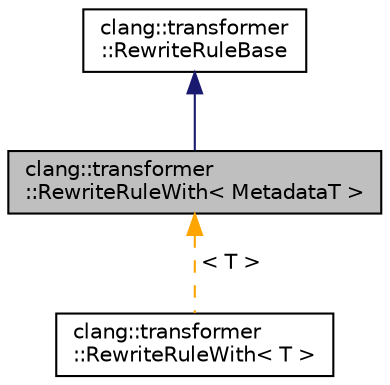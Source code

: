 digraph "clang::transformer::RewriteRuleWith&lt; MetadataT &gt;"
{
 // LATEX_PDF_SIZE
  bgcolor="transparent";
  edge [fontname="Helvetica",fontsize="10",labelfontname="Helvetica",labelfontsize="10"];
  node [fontname="Helvetica",fontsize="10",shape=record];
  Node1 [label="clang::transformer\l::RewriteRuleWith\< MetadataT \>",height=0.2,width=0.4,color="black", fillcolor="grey75", style="filled", fontcolor="black",tooltip="A source-code transformation with accompanying metadata."];
  Node2 -> Node1 [dir="back",color="midnightblue",fontsize="10",style="solid",fontname="Helvetica"];
  Node2 [label="clang::transformer\l::RewriteRuleBase",height=0.2,width=0.4,color="black",URL="$structclang_1_1transformer_1_1RewriteRuleBase.html",tooltip="Description of a source-code transformation."];
  Node1 -> Node3 [dir="back",color="orange",fontsize="10",style="dashed",label=" \< T \>" ,fontname="Helvetica"];
  Node3 [label="clang::transformer\l::RewriteRuleWith\< T \>",height=0.2,width=0.4,color="black",URL="$structclang_1_1transformer_1_1RewriteRuleWith.html",tooltip=" "];
}
